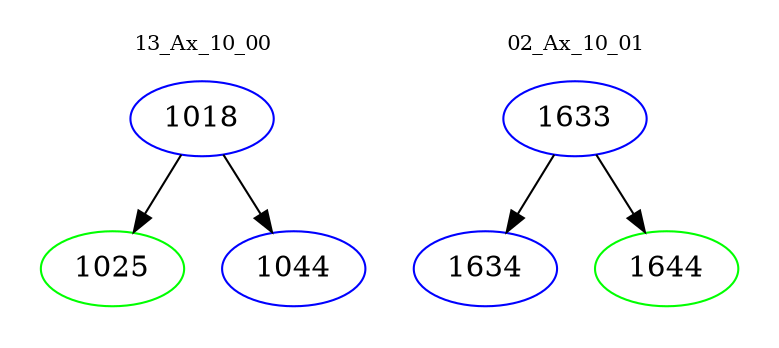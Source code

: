 digraph{
subgraph cluster_0 {
color = white
label = "13_Ax_10_00";
fontsize=10;
T0_1018 [label="1018", color="blue"]
T0_1018 -> T0_1025 [color="black"]
T0_1025 [label="1025", color="green"]
T0_1018 -> T0_1044 [color="black"]
T0_1044 [label="1044", color="blue"]
}
subgraph cluster_1 {
color = white
label = "02_Ax_10_01";
fontsize=10;
T1_1633 [label="1633", color="blue"]
T1_1633 -> T1_1634 [color="black"]
T1_1634 [label="1634", color="blue"]
T1_1633 -> T1_1644 [color="black"]
T1_1644 [label="1644", color="green"]
}
}
